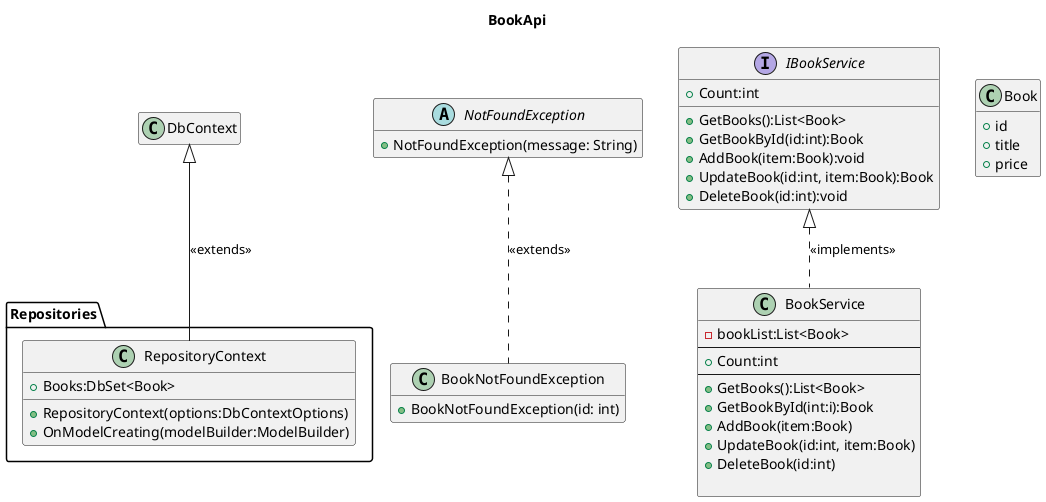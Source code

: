 @startuml 
title BookApi

package Repositories
{
    class RepositoryContext   {
        +Books:DbSet<Book>
        +RepositoryContext(options:DbContextOptions)
        +OnModelCreating(modelBuilder:ModelBuilder)
    }
}

class Book{
    +id
    +title
    +price
}

abstract class NotFoundException {
    +NotFoundException(message: String)
}

class BookNotFoundException {
    +BookNotFoundException(id: int)
}

class BookService
{
    -bookList:List<Book>
    --
    +Count:int
    --
    +GetBooks():List<Book>
    +GetBookById(int:i):Book
    +AddBook(item:Book)
    +UpdateBook(id:int, item:Book)
    +DeleteBook(id:int)
    
}

interface IBookService
{
    +Count:int
    +GetBooks():List<Book>
    +GetBookById(id:int):Book
    +AddBook(item:Book):void
    +UpdateBook(id:int, item:Book):Book
    +DeleteBook(id:int):void
}

BookService .up.|> IBookService : "<<implements>>"
BookNotFoundException .up.|> NotFoundException : "<<extends>>"

RepositoryContext -up-|> DbContext : "<<extends>>"
hide empty members